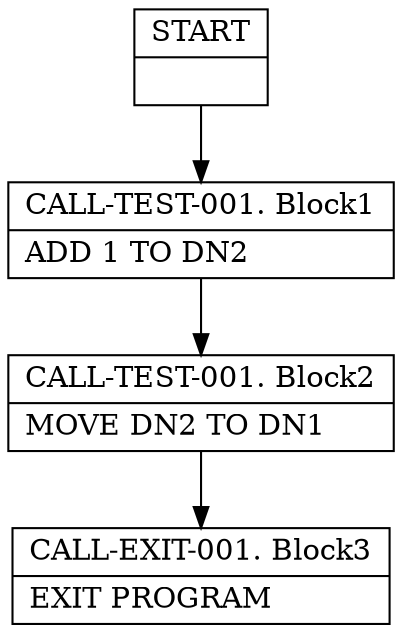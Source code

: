 digraph Cfg {
node [
shape = "record"
]

edge [
arrowtail = "empty"
]
Block0 [
label = "{START|}"
]
Block1 [
label = "{CALL-TEST-001. Block1|    ADD 1 TO DN2\l}"
]
Block2 [
label = "{CALL-TEST-001. Block2|    MOVE DN2 TO DN1\l}"
]
Block3 [
label = "{CALL-EXIT-001. Block3|    EXIT PROGRAM\l}"
]
Block0 -> Block1
Block1 -> Block2
Block2 -> Block3

}
